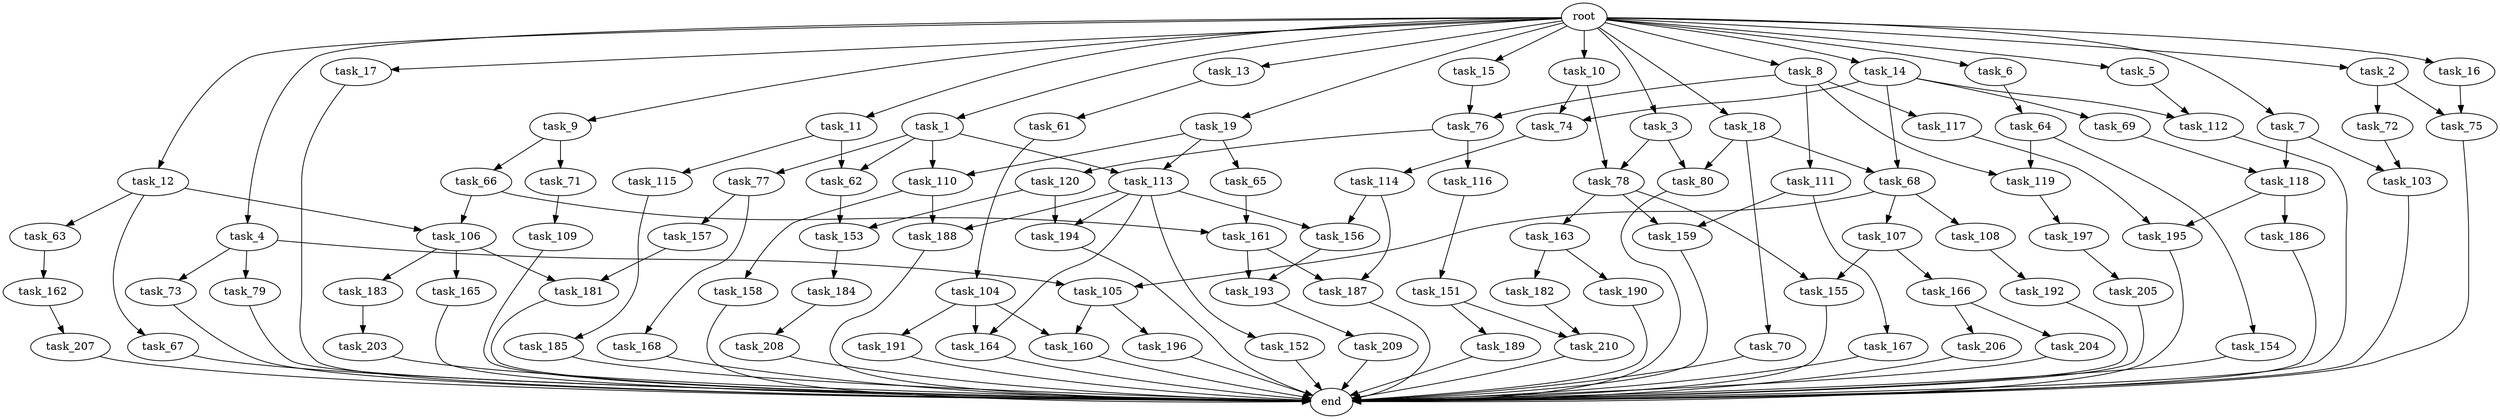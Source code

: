 digraph G {
  task_67 [size="69578470195.199997"];
  task_193 [size="124554051584.000000"];
  task_12 [size="102.400000"];
  task_73 [size="69578470195.199997"];
  task_5 [size="102.400000"];
  task_63 [size="69578470195.199997"];
  task_196 [size="3435973836.800000"];
  task_164 [size="139156940390.399994"];
  task_17 [size="102.400000"];
  task_2 [size="102.400000"];
  task_208 [size="21474836480.000000"];
  task_168 [size="13743895347.200001"];
  task_197 [size="69578470195.199997"];
  task_166 [size="7730941132.800000"];
  task_207 [size="69578470195.199997"];
  task_79 [size="69578470195.199997"];
  task_77 [size="3435973836.800000"];
  task_163 [size="69578470195.199997"];
  task_11 [size="102.400000"];
  task_71 [size="42090679500.800003"];
  task_69 [size="54975581388.800003"];
  task_167 [size="3435973836.800000"];
  task_165 [size="54975581388.800003"];
  task_191 [size="69578470195.199997"];
  task_64 [size="13743895347.200001"];
  task_104 [size="30923764531.200001"];
  root [size="0.000000"];
  task_72 [size="85899345920.000000"];
  task_13 [size="102.400000"];
  task_119 [size="93630287052.800003"];
  task_74 [size="76450417868.800003"];
  task_152 [size="69578470195.199997"];
  task_190 [size="30923764531.200001"];
  task_114 [size="42090679500.800003"];
  task_8 [size="102.400000"];
  task_155 [size="77309411328.000000"];
  task_18 [size="102.400000"];
  task_103 [size="58411555225.600006"];
  task_194 [size="91053306675.200012"];
  task_105 [size="83322365542.400009"];
  task_106 [size="124554051584.000000"];
  task_66 [size="42090679500.800003"];
  task_206 [size="21474836480.000000"];
  task_78 [size="42949672960.000000"];
  task_151 [size="30923764531.200001"];
  task_188 [size="139156940390.399994"];
  task_116 [size="54975581388.800003"];
  task_182 [size="30923764531.200001"];
  task_156 [size="83322365542.400009"];
  task_1 [size="102.400000"];
  task_3 [size="102.400000"];
  task_185 [size="54975581388.800003"];
  task_157 [size="13743895347.200001"];
  task_7 [size="102.400000"];
  task_189 [size="3435973836.800000"];
  task_75 [size="116823110451.200012"];
  task_9 [size="102.400000"];
  task_4 [size="102.400000"];
  task_187 [size="68719476736.000000"];
  end [size="0.000000"];
  task_111 [size="7730941132.800000"];
  task_117 [size="7730941132.800000"];
  task_16 [size="102.400000"];
  task_19 [size="102.400000"];
  task_159 [size="73014444032.000000"];
  task_154 [size="85899345920.000000"];
  task_6 [size="102.400000"];
  task_160 [size="73014444032.000000"];
  task_62 [size="58411555225.600006"];
  task_192 [size="13743895347.200001"];
  task_112 [size="85899345920.000000"];
  task_186 [size="7730941132.800000"];
  task_65 [size="3435973836.800000"];
  task_115 [size="54975581388.800003"];
  task_113 [size="6871947673.600000"];
  task_158 [size="69578470195.199997"];
  task_118 [size="76450417868.800003"];
  task_80 [size="91053306675.200012"];
  task_184 [size="54975581388.800003"];
  task_204 [size="21474836480.000000"];
  task_210 [size="11166914969.600000"];
  task_68 [size="124554051584.000000"];
  task_162 [size="30923764531.200001"];
  task_203 [size="3435973836.800000"];
  task_61 [size="7730941132.800000"];
  task_15 [size="102.400000"];
  task_120 [size="54975581388.800003"];
  task_109 [size="54975581388.800003"];
  task_76 [size="38654705664.000000"];
  task_70 [size="69578470195.199997"];
  task_209 [size="13743895347.200001"];
  task_161 [size="58411555225.600006"];
  task_183 [size="54975581388.800003"];
  task_181 [size="76450417868.800003"];
  task_10 [size="102.400000"];
  task_107 [size="13743895347.200001"];
  task_110 [size="6871947673.600000"];
  task_205 [size="54975581388.800003"];
  task_108 [size="13743895347.200001"];
  task_195 [size="29205777612.800003"];
  task_153 [size="52398601011.200005"];
  task_14 [size="102.400000"];

  task_67 -> end [size="1.000000"];
  task_193 -> task_209 [size="134217728.000000"];
  task_12 -> task_67 [size="679477248.000000"];
  task_12 -> task_63 [size="679477248.000000"];
  task_12 -> task_106 [size="679477248.000000"];
  task_73 -> end [size="1.000000"];
  task_5 -> task_112 [size="301989888.000000"];
  task_63 -> task_162 [size="301989888.000000"];
  task_196 -> end [size="1.000000"];
  task_164 -> end [size="1.000000"];
  task_17 -> end [size="1.000000"];
  task_2 -> task_75 [size="838860800.000000"];
  task_2 -> task_72 [size="838860800.000000"];
  task_208 -> end [size="1.000000"];
  task_168 -> end [size="1.000000"];
  task_197 -> task_205 [size="536870912.000000"];
  task_166 -> task_204 [size="209715200.000000"];
  task_166 -> task_206 [size="209715200.000000"];
  task_207 -> end [size="1.000000"];
  task_79 -> end [size="1.000000"];
  task_77 -> task_168 [size="134217728.000000"];
  task_77 -> task_157 [size="134217728.000000"];
  task_163 -> task_182 [size="301989888.000000"];
  task_163 -> task_190 [size="301989888.000000"];
  task_11 -> task_115 [size="536870912.000000"];
  task_11 -> task_62 [size="536870912.000000"];
  task_71 -> task_109 [size="536870912.000000"];
  task_69 -> task_118 [size="209715200.000000"];
  task_167 -> end [size="1.000000"];
  task_165 -> end [size="1.000000"];
  task_191 -> end [size="1.000000"];
  task_64 -> task_119 [size="838860800.000000"];
  task_64 -> task_154 [size="838860800.000000"];
  task_104 -> task_160 [size="679477248.000000"];
  task_104 -> task_164 [size="679477248.000000"];
  task_104 -> task_191 [size="679477248.000000"];
  root -> task_7 [size="1.000000"];
  root -> task_8 [size="1.000000"];
  root -> task_12 [size="1.000000"];
  root -> task_18 [size="1.000000"];
  root -> task_1 [size="1.000000"];
  root -> task_3 [size="1.000000"];
  root -> task_16 [size="1.000000"];
  root -> task_19 [size="1.000000"];
  root -> task_5 [size="1.000000"];
  root -> task_10 [size="1.000000"];
  root -> task_6 [size="1.000000"];
  root -> task_17 [size="1.000000"];
  root -> task_9 [size="1.000000"];
  root -> task_11 [size="1.000000"];
  root -> task_4 [size="1.000000"];
  root -> task_13 [size="1.000000"];
  root -> task_2 [size="1.000000"];
  root -> task_14 [size="1.000000"];
  root -> task_15 [size="1.000000"];
  task_72 -> task_103 [size="33554432.000000"];
  task_13 -> task_61 [size="75497472.000000"];
  task_119 -> task_197 [size="679477248.000000"];
  task_74 -> task_114 [size="411041792.000000"];
  task_152 -> end [size="1.000000"];
  task_190 -> end [size="1.000000"];
  task_114 -> task_187 [size="134217728.000000"];
  task_114 -> task_156 [size="134217728.000000"];
  task_8 -> task_119 [size="75497472.000000"];
  task_8 -> task_111 [size="75497472.000000"];
  task_8 -> task_76 [size="75497472.000000"];
  task_8 -> task_117 [size="75497472.000000"];
  task_155 -> end [size="1.000000"];
  task_18 -> task_80 [size="679477248.000000"];
  task_18 -> task_68 [size="679477248.000000"];
  task_18 -> task_70 [size="679477248.000000"];
  task_103 -> end [size="1.000000"];
  task_194 -> end [size="1.000000"];
  task_105 -> task_160 [size="33554432.000000"];
  task_105 -> task_196 [size="33554432.000000"];
  task_106 -> task_165 [size="536870912.000000"];
  task_106 -> task_181 [size="536870912.000000"];
  task_106 -> task_183 [size="536870912.000000"];
  task_66 -> task_106 [size="536870912.000000"];
  task_66 -> task_161 [size="536870912.000000"];
  task_206 -> end [size="1.000000"];
  task_78 -> task_155 [size="679477248.000000"];
  task_78 -> task_159 [size="679477248.000000"];
  task_78 -> task_163 [size="679477248.000000"];
  task_151 -> task_189 [size="33554432.000000"];
  task_151 -> task_210 [size="33554432.000000"];
  task_188 -> end [size="1.000000"];
  task_116 -> task_151 [size="301989888.000000"];
  task_182 -> task_210 [size="75497472.000000"];
  task_156 -> task_193 [size="679477248.000000"];
  task_1 -> task_110 [size="33554432.000000"];
  task_1 -> task_62 [size="33554432.000000"];
  task_1 -> task_77 [size="33554432.000000"];
  task_1 -> task_113 [size="33554432.000000"];
  task_3 -> task_80 [size="209715200.000000"];
  task_3 -> task_78 [size="209715200.000000"];
  task_185 -> end [size="1.000000"];
  task_157 -> task_181 [size="209715200.000000"];
  task_7 -> task_103 [size="536870912.000000"];
  task_7 -> task_118 [size="536870912.000000"];
  task_189 -> end [size="1.000000"];
  task_75 -> end [size="1.000000"];
  task_9 -> task_66 [size="411041792.000000"];
  task_9 -> task_71 [size="411041792.000000"];
  task_4 -> task_79 [size="679477248.000000"];
  task_4 -> task_105 [size="679477248.000000"];
  task_4 -> task_73 [size="679477248.000000"];
  task_187 -> end [size="1.000000"];
  task_111 -> task_159 [size="33554432.000000"];
  task_111 -> task_167 [size="33554432.000000"];
  task_117 -> task_195 [size="209715200.000000"];
  task_16 -> task_75 [size="301989888.000000"];
  task_19 -> task_110 [size="33554432.000000"];
  task_19 -> task_65 [size="33554432.000000"];
  task_19 -> task_113 [size="33554432.000000"];
  task_159 -> end [size="1.000000"];
  task_154 -> end [size="1.000000"];
  task_6 -> task_64 [size="134217728.000000"];
  task_160 -> end [size="1.000000"];
  task_62 -> task_153 [size="301989888.000000"];
  task_192 -> end [size="1.000000"];
  task_112 -> end [size="1.000000"];
  task_186 -> end [size="1.000000"];
  task_65 -> task_161 [size="33554432.000000"];
  task_115 -> task_185 [size="536870912.000000"];
  task_113 -> task_152 [size="679477248.000000"];
  task_113 -> task_156 [size="679477248.000000"];
  task_113 -> task_194 [size="679477248.000000"];
  task_113 -> task_164 [size="679477248.000000"];
  task_113 -> task_188 [size="679477248.000000"];
  task_158 -> end [size="1.000000"];
  task_118 -> task_195 [size="75497472.000000"];
  task_118 -> task_186 [size="75497472.000000"];
  task_80 -> end [size="1.000000"];
  task_184 -> task_208 [size="209715200.000000"];
  task_204 -> end [size="1.000000"];
  task_210 -> end [size="1.000000"];
  task_68 -> task_108 [size="134217728.000000"];
  task_68 -> task_105 [size="134217728.000000"];
  task_68 -> task_107 [size="134217728.000000"];
  task_162 -> task_207 [size="679477248.000000"];
  task_203 -> end [size="1.000000"];
  task_61 -> task_104 [size="301989888.000000"];
  task_15 -> task_76 [size="301989888.000000"];
  task_120 -> task_194 [size="209715200.000000"];
  task_120 -> task_153 [size="209715200.000000"];
  task_109 -> end [size="1.000000"];
  task_76 -> task_116 [size="536870912.000000"];
  task_76 -> task_120 [size="536870912.000000"];
  task_70 -> end [size="1.000000"];
  task_209 -> end [size="1.000000"];
  task_161 -> task_187 [size="536870912.000000"];
  task_161 -> task_193 [size="536870912.000000"];
  task_183 -> task_203 [size="33554432.000000"];
  task_181 -> end [size="1.000000"];
  task_10 -> task_74 [size="209715200.000000"];
  task_10 -> task_78 [size="209715200.000000"];
  task_107 -> task_166 [size="75497472.000000"];
  task_107 -> task_155 [size="75497472.000000"];
  task_110 -> task_188 [size="679477248.000000"];
  task_110 -> task_158 [size="679477248.000000"];
  task_205 -> end [size="1.000000"];
  task_108 -> task_192 [size="134217728.000000"];
  task_195 -> end [size="1.000000"];
  task_153 -> task_184 [size="536870912.000000"];
  task_14 -> task_112 [size="536870912.000000"];
  task_14 -> task_68 [size="536870912.000000"];
  task_14 -> task_69 [size="536870912.000000"];
  task_14 -> task_74 [size="536870912.000000"];
}
